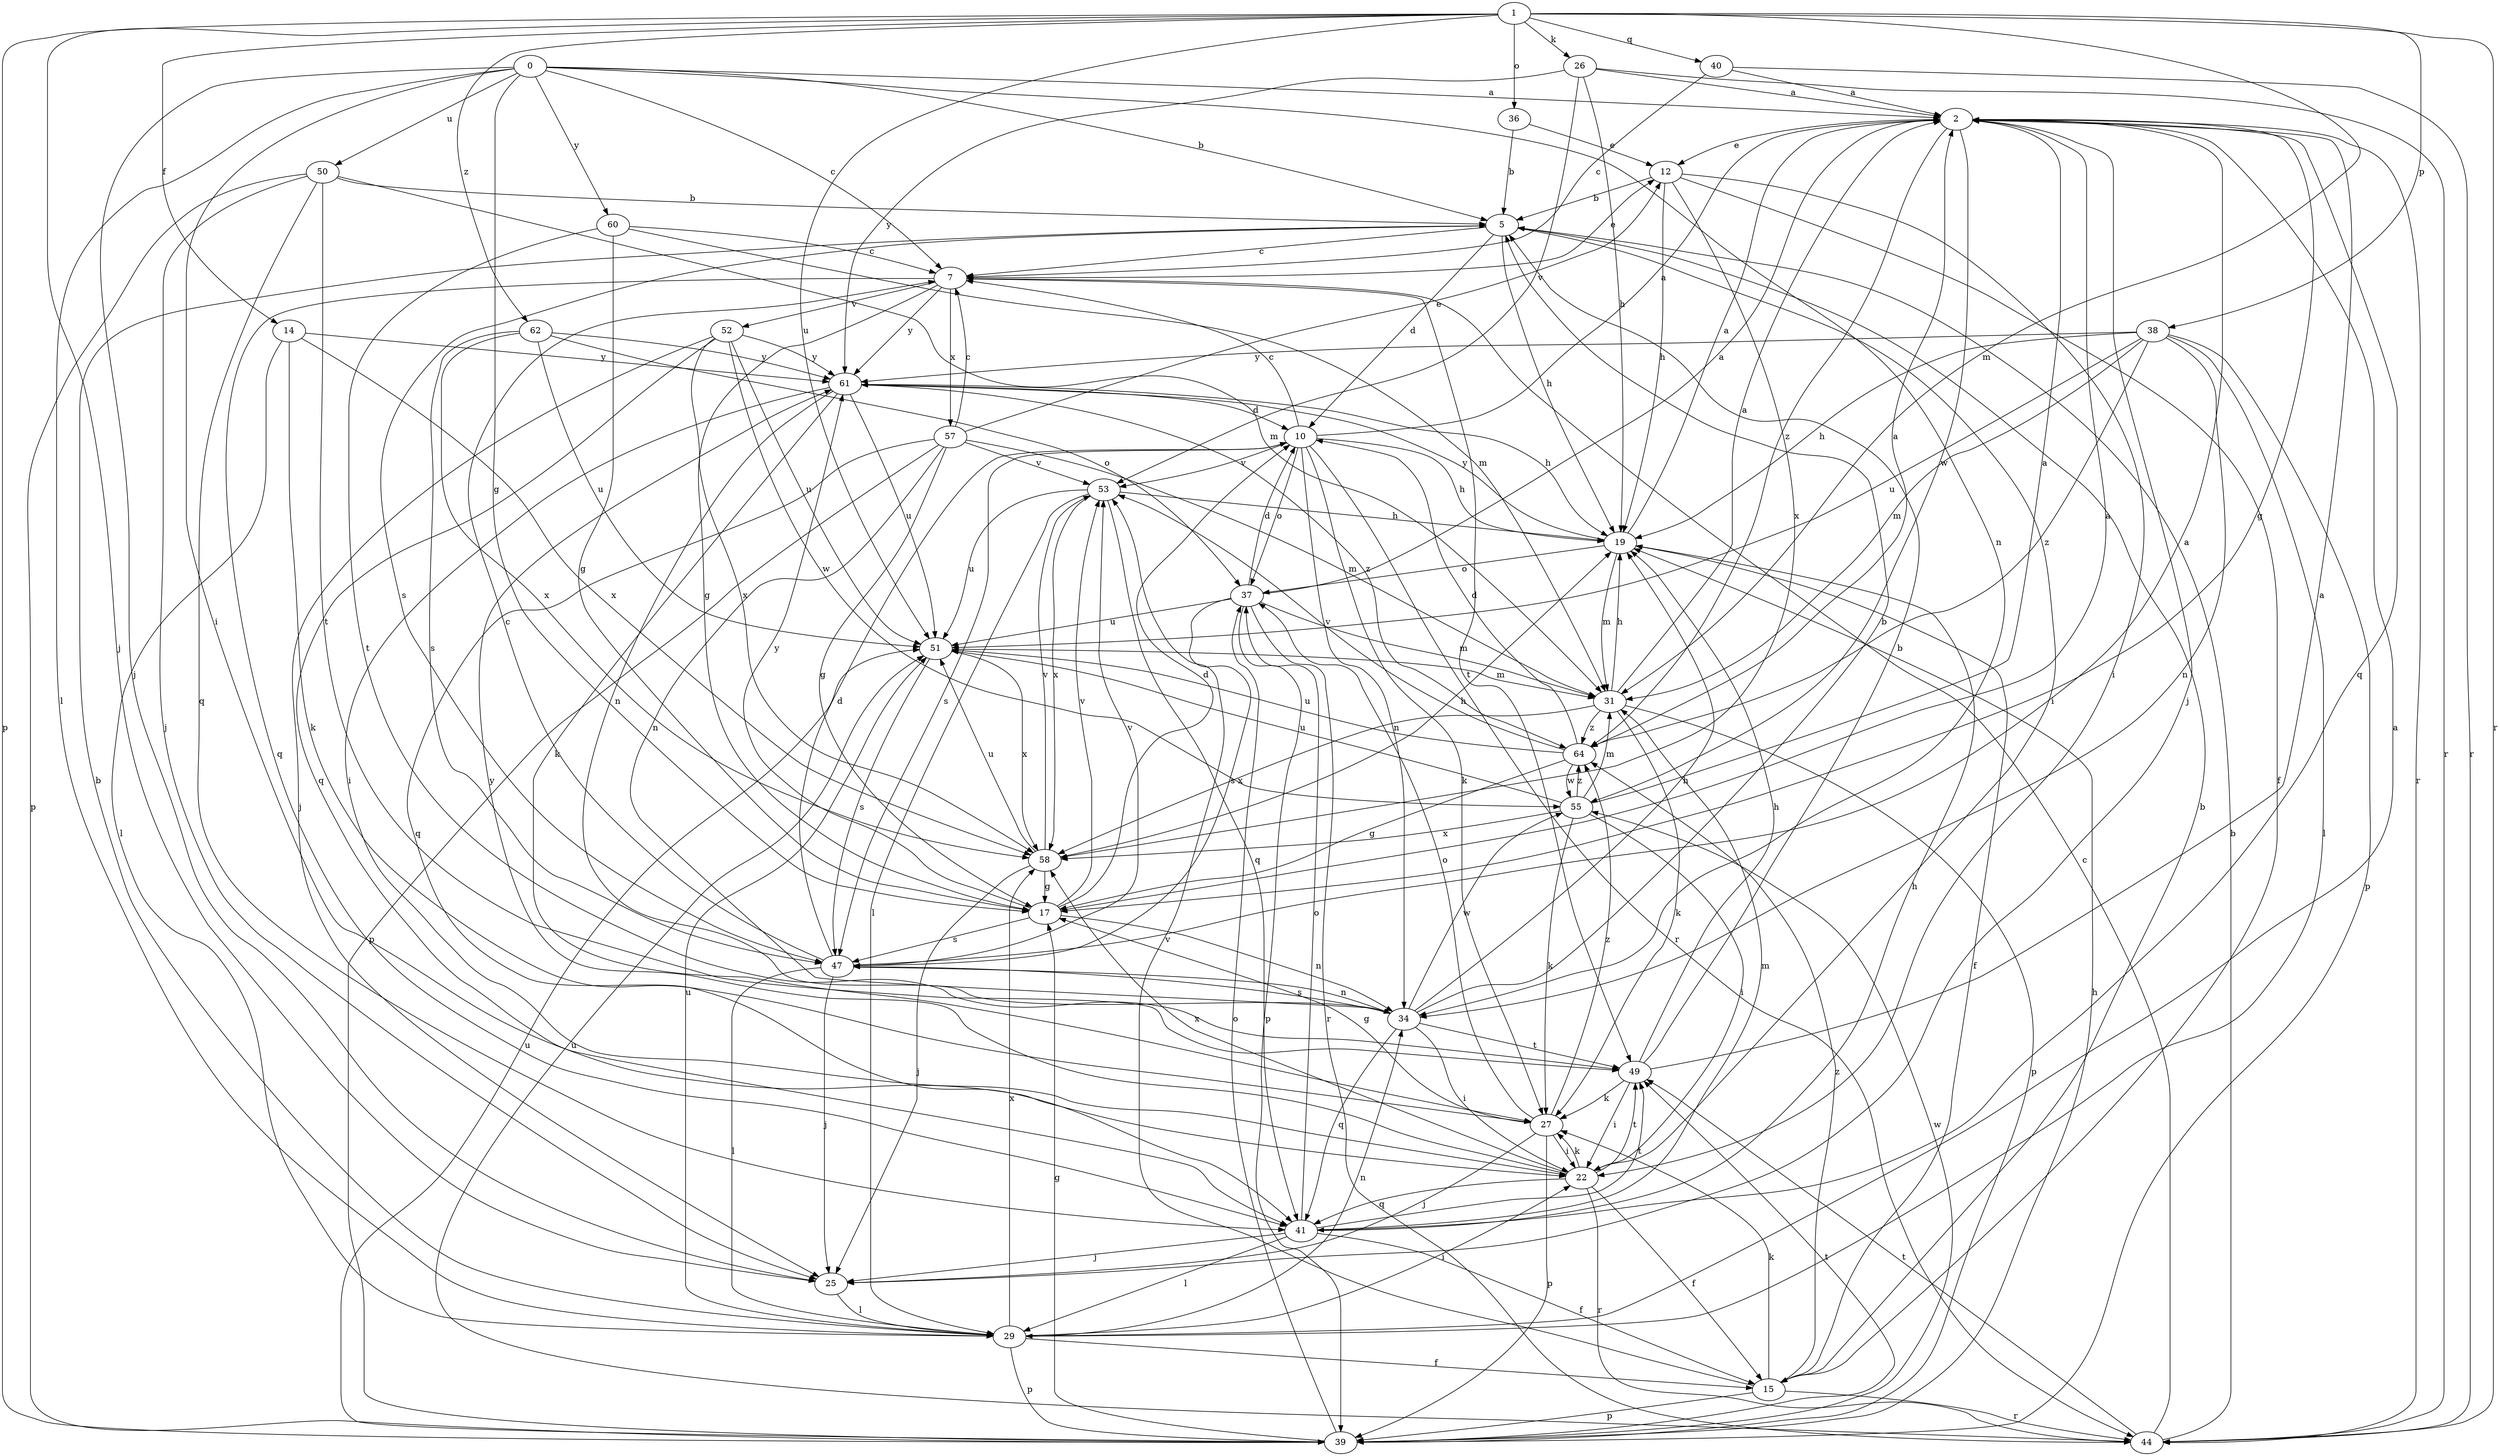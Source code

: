 strict digraph  {
0;
1;
2;
5;
7;
10;
12;
14;
15;
17;
19;
22;
25;
26;
27;
29;
31;
34;
36;
37;
38;
39;
40;
41;
44;
47;
49;
50;
51;
52;
53;
55;
57;
58;
60;
61;
62;
64;
0 -> 2  [label=a];
0 -> 5  [label=b];
0 -> 7  [label=c];
0 -> 17  [label=g];
0 -> 22  [label=i];
0 -> 25  [label=j];
0 -> 29  [label=l];
0 -> 34  [label=n];
0 -> 50  [label=u];
0 -> 60  [label=y];
1 -> 14  [label=f];
1 -> 25  [label=j];
1 -> 26  [label=k];
1 -> 31  [label=m];
1 -> 36  [label=o];
1 -> 38  [label=p];
1 -> 39  [label=p];
1 -> 40  [label=q];
1 -> 44  [label=r];
1 -> 51  [label=u];
1 -> 62  [label=z];
2 -> 12  [label=e];
2 -> 17  [label=g];
2 -> 25  [label=j];
2 -> 41  [label=q];
2 -> 44  [label=r];
2 -> 55  [label=w];
2 -> 64  [label=z];
5 -> 7  [label=c];
5 -> 10  [label=d];
5 -> 19  [label=h];
5 -> 22  [label=i];
5 -> 47  [label=s];
7 -> 12  [label=e];
7 -> 17  [label=g];
7 -> 41  [label=q];
7 -> 49  [label=t];
7 -> 52  [label=v];
7 -> 57  [label=x];
7 -> 61  [label=y];
10 -> 2  [label=a];
10 -> 7  [label=c];
10 -> 19  [label=h];
10 -> 27  [label=k];
10 -> 34  [label=n];
10 -> 37  [label=o];
10 -> 44  [label=r];
10 -> 47  [label=s];
10 -> 53  [label=v];
12 -> 5  [label=b];
12 -> 15  [label=f];
12 -> 19  [label=h];
12 -> 22  [label=i];
12 -> 58  [label=x];
14 -> 27  [label=k];
14 -> 29  [label=l];
14 -> 58  [label=x];
14 -> 61  [label=y];
15 -> 5  [label=b];
15 -> 27  [label=k];
15 -> 39  [label=p];
15 -> 44  [label=r];
15 -> 53  [label=v];
15 -> 64  [label=z];
17 -> 2  [label=a];
17 -> 10  [label=d];
17 -> 34  [label=n];
17 -> 47  [label=s];
17 -> 53  [label=v];
17 -> 61  [label=y];
19 -> 2  [label=a];
19 -> 15  [label=f];
19 -> 31  [label=m];
19 -> 37  [label=o];
19 -> 61  [label=y];
22 -> 15  [label=f];
22 -> 27  [label=k];
22 -> 41  [label=q];
22 -> 44  [label=r];
22 -> 49  [label=t];
22 -> 58  [label=x];
22 -> 61  [label=y];
25 -> 29  [label=l];
26 -> 2  [label=a];
26 -> 19  [label=h];
26 -> 44  [label=r];
26 -> 53  [label=v];
26 -> 61  [label=y];
27 -> 17  [label=g];
27 -> 22  [label=i];
27 -> 25  [label=j];
27 -> 37  [label=o];
27 -> 39  [label=p];
27 -> 64  [label=z];
29 -> 2  [label=a];
29 -> 5  [label=b];
29 -> 15  [label=f];
29 -> 22  [label=i];
29 -> 34  [label=n];
29 -> 39  [label=p];
29 -> 51  [label=u];
29 -> 58  [label=x];
31 -> 2  [label=a];
31 -> 19  [label=h];
31 -> 27  [label=k];
31 -> 39  [label=p];
31 -> 58  [label=x];
31 -> 64  [label=z];
34 -> 5  [label=b];
34 -> 19  [label=h];
34 -> 22  [label=i];
34 -> 41  [label=q];
34 -> 47  [label=s];
34 -> 49  [label=t];
34 -> 55  [label=w];
36 -> 5  [label=b];
36 -> 12  [label=e];
37 -> 2  [label=a];
37 -> 10  [label=d];
37 -> 31  [label=m];
37 -> 39  [label=p];
37 -> 44  [label=r];
37 -> 47  [label=s];
37 -> 51  [label=u];
38 -> 19  [label=h];
38 -> 29  [label=l];
38 -> 31  [label=m];
38 -> 34  [label=n];
38 -> 39  [label=p];
38 -> 51  [label=u];
38 -> 61  [label=y];
38 -> 64  [label=z];
39 -> 17  [label=g];
39 -> 19  [label=h];
39 -> 37  [label=o];
39 -> 49  [label=t];
39 -> 51  [label=u];
39 -> 55  [label=w];
40 -> 2  [label=a];
40 -> 7  [label=c];
40 -> 44  [label=r];
41 -> 15  [label=f];
41 -> 19  [label=h];
41 -> 25  [label=j];
41 -> 29  [label=l];
41 -> 31  [label=m];
41 -> 37  [label=o];
41 -> 49  [label=t];
44 -> 5  [label=b];
44 -> 7  [label=c];
44 -> 49  [label=t];
44 -> 51  [label=u];
47 -> 2  [label=a];
47 -> 7  [label=c];
47 -> 10  [label=d];
47 -> 25  [label=j];
47 -> 29  [label=l];
47 -> 34  [label=n];
47 -> 53  [label=v];
49 -> 2  [label=a];
49 -> 5  [label=b];
49 -> 19  [label=h];
49 -> 22  [label=i];
49 -> 27  [label=k];
50 -> 5  [label=b];
50 -> 25  [label=j];
50 -> 31  [label=m];
50 -> 39  [label=p];
50 -> 41  [label=q];
50 -> 49  [label=t];
51 -> 31  [label=m];
51 -> 47  [label=s];
51 -> 58  [label=x];
52 -> 25  [label=j];
52 -> 41  [label=q];
52 -> 51  [label=u];
52 -> 55  [label=w];
52 -> 58  [label=x];
52 -> 61  [label=y];
53 -> 19  [label=h];
53 -> 29  [label=l];
53 -> 41  [label=q];
53 -> 51  [label=u];
53 -> 58  [label=x];
55 -> 2  [label=a];
55 -> 22  [label=i];
55 -> 27  [label=k];
55 -> 31  [label=m];
55 -> 51  [label=u];
55 -> 58  [label=x];
55 -> 64  [label=z];
57 -> 7  [label=c];
57 -> 12  [label=e];
57 -> 17  [label=g];
57 -> 31  [label=m];
57 -> 34  [label=n];
57 -> 39  [label=p];
57 -> 41  [label=q];
57 -> 53  [label=v];
58 -> 17  [label=g];
58 -> 19  [label=h];
58 -> 25  [label=j];
58 -> 51  [label=u];
58 -> 53  [label=v];
60 -> 7  [label=c];
60 -> 17  [label=g];
60 -> 31  [label=m];
60 -> 49  [label=t];
61 -> 10  [label=d];
61 -> 19  [label=h];
61 -> 22  [label=i];
61 -> 27  [label=k];
61 -> 34  [label=n];
61 -> 51  [label=u];
61 -> 64  [label=z];
62 -> 37  [label=o];
62 -> 47  [label=s];
62 -> 51  [label=u];
62 -> 58  [label=x];
62 -> 61  [label=y];
64 -> 2  [label=a];
64 -> 10  [label=d];
64 -> 17  [label=g];
64 -> 51  [label=u];
64 -> 53  [label=v];
64 -> 55  [label=w];
}
